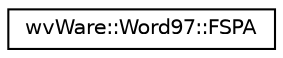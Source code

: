 digraph "类继承关系图"
{
  edge [fontname="Helvetica",fontsize="10",labelfontname="Helvetica",labelfontsize="10"];
  node [fontname="Helvetica",fontsize="10",shape=record];
  rankdir="LR";
  Node0 [label="wvWare::Word97::FSPA",height=0.2,width=0.4,color="black", fillcolor="white", style="filled",URL="$structwv_ware_1_1_word97_1_1_f_s_p_a.html"];
}
